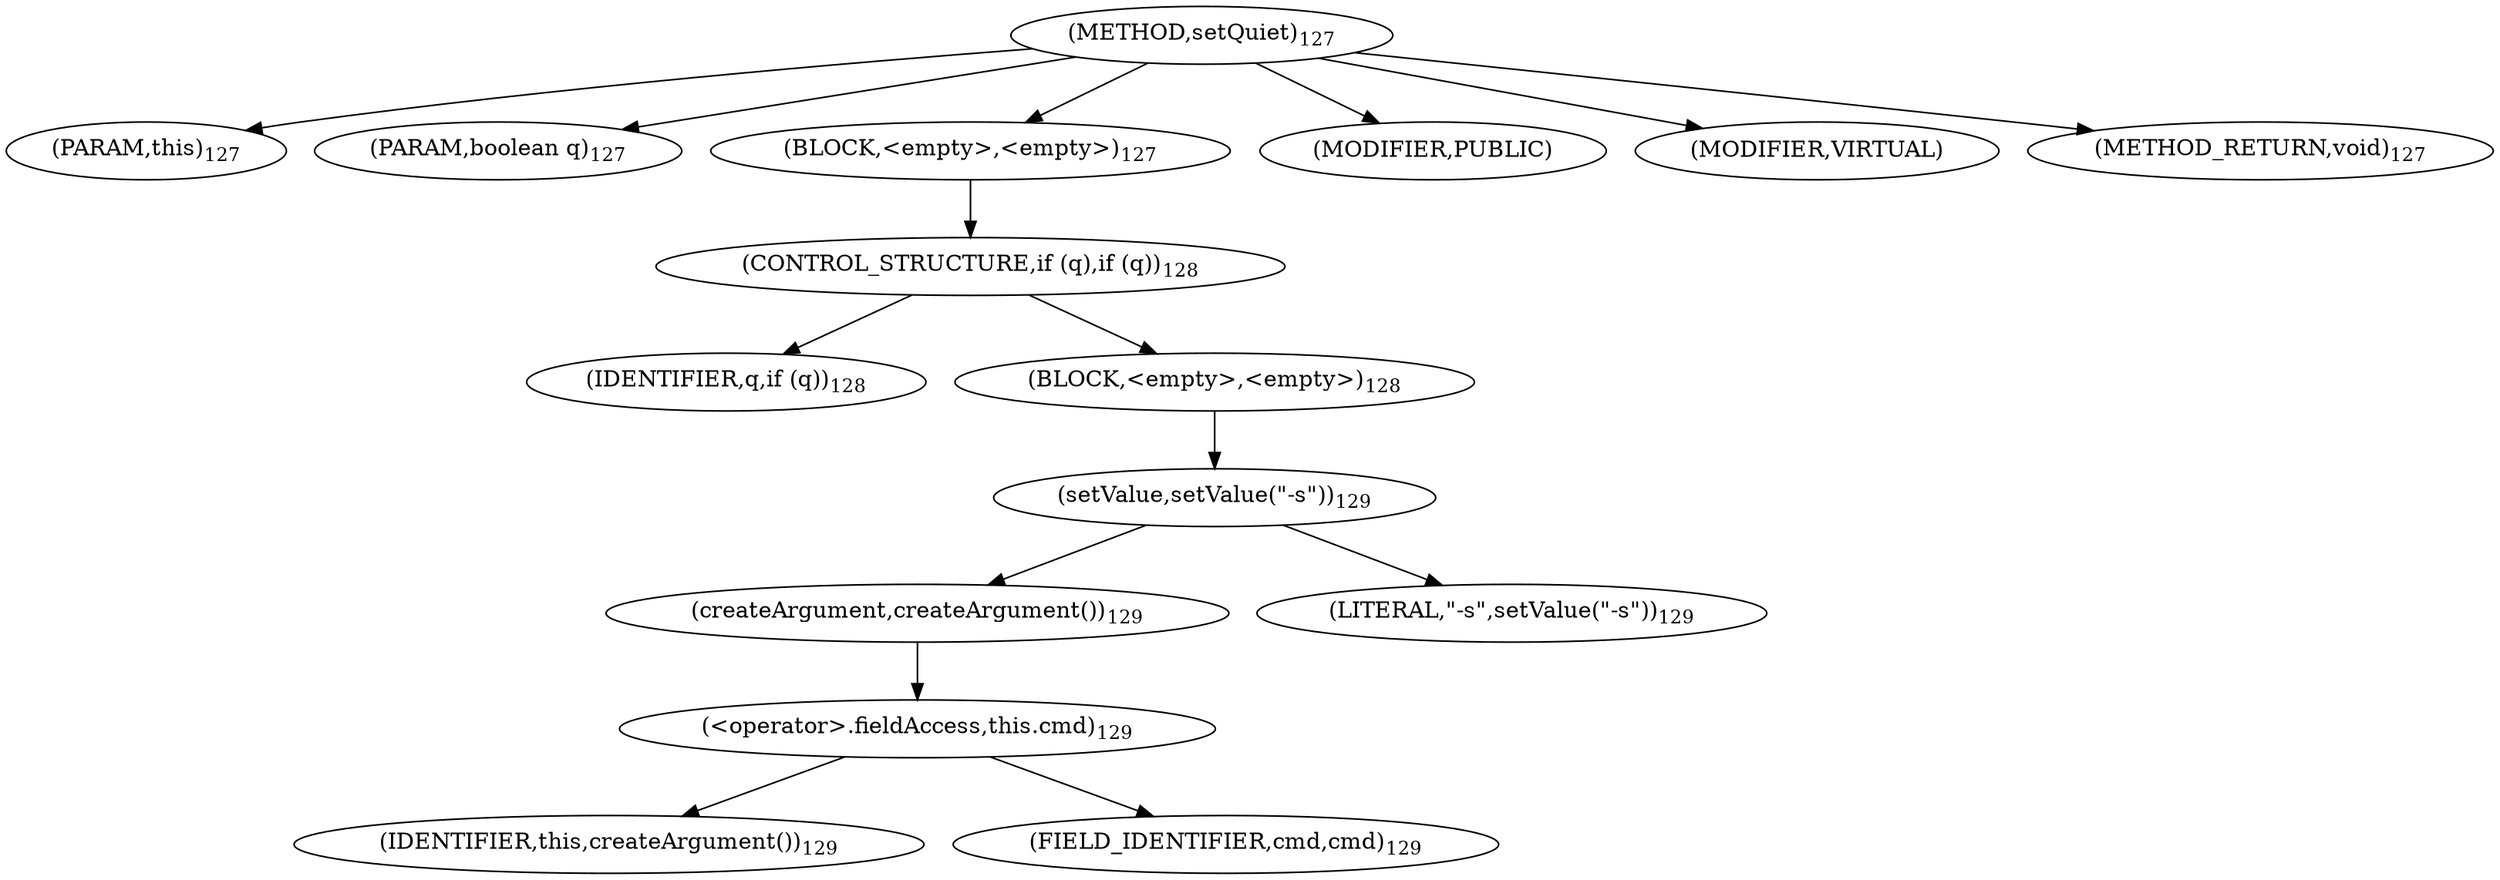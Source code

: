 digraph "setQuiet" {  
"141" [label = <(METHOD,setQuiet)<SUB>127</SUB>> ]
"142" [label = <(PARAM,this)<SUB>127</SUB>> ]
"143" [label = <(PARAM,boolean q)<SUB>127</SUB>> ]
"144" [label = <(BLOCK,&lt;empty&gt;,&lt;empty&gt;)<SUB>127</SUB>> ]
"145" [label = <(CONTROL_STRUCTURE,if (q),if (q))<SUB>128</SUB>> ]
"146" [label = <(IDENTIFIER,q,if (q))<SUB>128</SUB>> ]
"147" [label = <(BLOCK,&lt;empty&gt;,&lt;empty&gt;)<SUB>128</SUB>> ]
"148" [label = <(setValue,setValue(&quot;-s&quot;))<SUB>129</SUB>> ]
"149" [label = <(createArgument,createArgument())<SUB>129</SUB>> ]
"150" [label = <(&lt;operator&gt;.fieldAccess,this.cmd)<SUB>129</SUB>> ]
"151" [label = <(IDENTIFIER,this,createArgument())<SUB>129</SUB>> ]
"152" [label = <(FIELD_IDENTIFIER,cmd,cmd)<SUB>129</SUB>> ]
"153" [label = <(LITERAL,&quot;-s&quot;,setValue(&quot;-s&quot;))<SUB>129</SUB>> ]
"154" [label = <(MODIFIER,PUBLIC)> ]
"155" [label = <(MODIFIER,VIRTUAL)> ]
"156" [label = <(METHOD_RETURN,void)<SUB>127</SUB>> ]
  "141" -> "142" 
  "141" -> "143" 
  "141" -> "144" 
  "141" -> "154" 
  "141" -> "155" 
  "141" -> "156" 
  "144" -> "145" 
  "145" -> "146" 
  "145" -> "147" 
  "147" -> "148" 
  "148" -> "149" 
  "148" -> "153" 
  "149" -> "150" 
  "150" -> "151" 
  "150" -> "152" 
}
